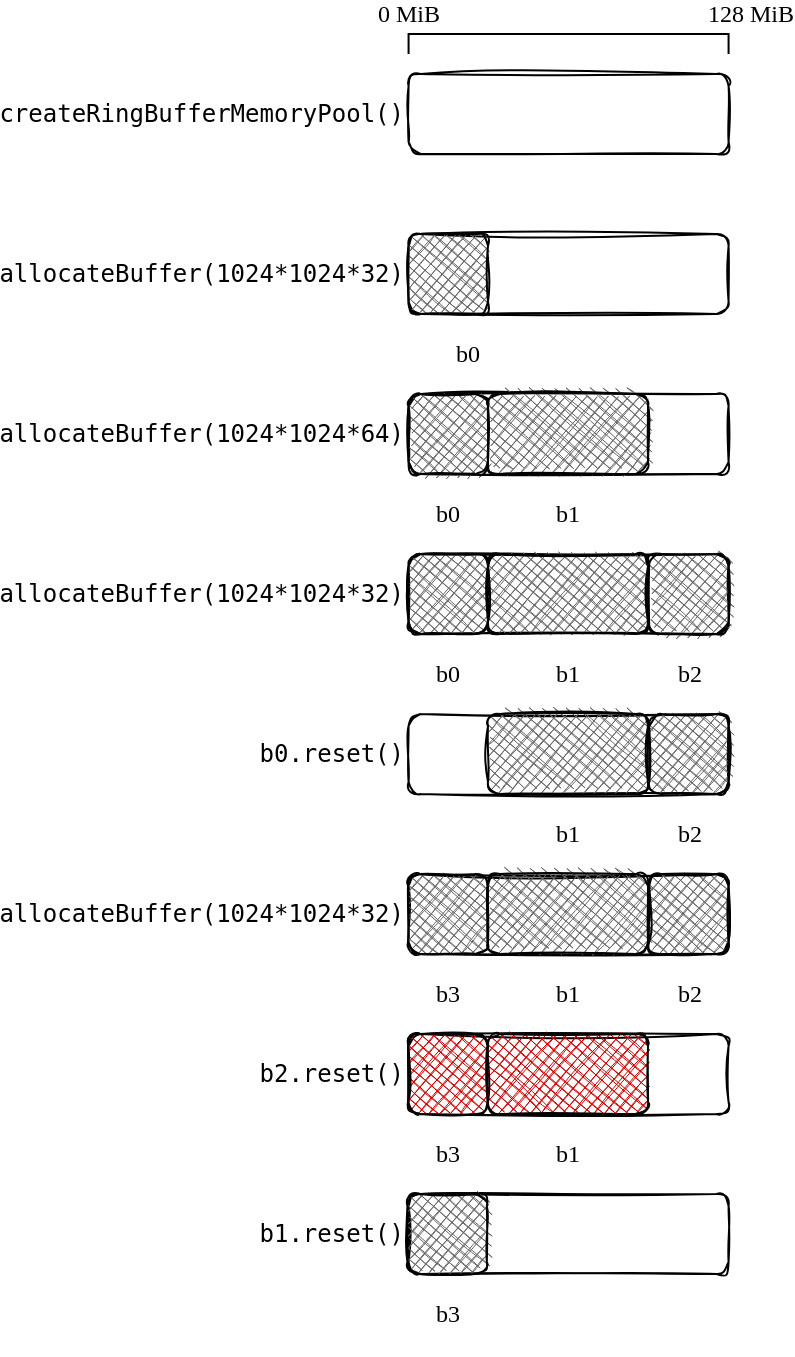 <mxfile>
    <diagram id="UibdG1P6iw8BnFFcsrGG" name="Page-1">
        <mxGraphModel dx="1640" dy="943" grid="1" gridSize="10" guides="1" tooltips="1" connect="1" arrows="1" fold="1" page="1" pageScale="1" pageWidth="850" pageHeight="1100" math="0" shadow="0">
            <root>
                <mxCell id="0"/>
                <mxCell id="1" parent="0"/>
                <mxCell id="2" value="" style="rounded=1;whiteSpace=wrap;html=1;fontFamily=Lucida Console;align=right;shadow=0;sketch=1;fillStyle=cross-hatch;fillColor=none;" parent="1" vertex="1">
                    <mxGeometry x="0.29" y="40" width="160" height="40" as="geometry"/>
                </mxCell>
                <mxCell id="30" value="" style="endArrow=none;html=1;rounded=0;" parent="1" edge="1">
                    <mxGeometry width="50" height="50" relative="1" as="geometry">
                        <mxPoint x="0.29" y="30" as="sourcePoint"/>
                        <mxPoint x="160.29" y="30" as="targetPoint"/>
                        <Array as="points">
                            <mxPoint x="0.29" y="20"/>
                            <mxPoint x="160.29" y="20"/>
                        </Array>
                    </mxGeometry>
                </mxCell>
                <mxCell id="31" value="128 MiB" style="edgeLabel;html=1;align=center;verticalAlign=middle;resizable=0;points=[];fontFamily=Lucida Console;fontSize=12;" parent="30" vertex="1" connectable="0">
                    <mxGeometry x="0.778" y="1" relative="1" as="geometry">
                        <mxPoint x="20" y="-9" as="offset"/>
                    </mxGeometry>
                </mxCell>
                <mxCell id="32" value="0 MiB" style="edgeLabel;html=1;align=center;verticalAlign=middle;resizable=0;points=[];fontFamily=Lucida Console;fontSize=12;" parent="30" vertex="1" connectable="0">
                    <mxGeometry x="-0.714" y="2" relative="1" as="geometry">
                        <mxPoint x="-16" y="-8" as="offset"/>
                    </mxGeometry>
                </mxCell>
                <mxCell id="36" value="" style="rounded=1;whiteSpace=wrap;html=1;fontFamily=Lucida Console;align=right;shadow=0;sketch=1;fillStyle=cross-hatch;fillColor=none;" parent="1" vertex="1">
                    <mxGeometry x="0.29" y="120" width="160" height="40" as="geometry"/>
                </mxCell>
                <mxCell id="37" value="" style="rounded=1;whiteSpace=wrap;html=1;fontFamily=Lucida Console;align=right;shadow=0;sketch=1;fillStyle=cross-hatch;fillColor=#666666;" parent="1" vertex="1">
                    <mxGeometry x="0.29" y="120" width="39.71" height="40" as="geometry"/>
                </mxCell>
                <mxCell id="43" value="b0" style="rounded=0;whiteSpace=wrap;html=1;fontFamily=Lucida Console;align=center;strokeColor=none;fillColor=none;fontSize=12;" parent="1" vertex="1">
                    <mxGeometry x="0.29" y="160" width="60" height="40" as="geometry"/>
                </mxCell>
                <mxCell id="48" value="" style="rounded=1;whiteSpace=wrap;html=1;fontFamily=Lucida Console;align=right;shadow=0;sketch=1;fillStyle=cross-hatch;fillColor=none;" parent="1" vertex="1">
                    <mxGeometry x="0.29" y="200" width="160" height="40" as="geometry"/>
                </mxCell>
                <mxCell id="49" value="" style="rounded=1;whiteSpace=wrap;html=1;fontFamily=Lucida Console;align=right;shadow=0;sketch=1;fillStyle=cross-hatch;fillColor=#666666;" parent="1" vertex="1">
                    <mxGeometry x="0.29" y="200" width="39.71" height="40" as="geometry"/>
                </mxCell>
                <mxCell id="50" value="" style="rounded=1;whiteSpace=wrap;html=1;fontFamily=Lucida Console;align=right;shadow=0;sketch=1;fillStyle=cross-hatch;fillColor=#666666;" parent="1" vertex="1">
                    <mxGeometry x="40" y="200" width="80" height="40" as="geometry"/>
                </mxCell>
                <mxCell id="55" value="b0" style="rounded=0;whiteSpace=wrap;html=1;fontFamily=Lucida Console;align=center;strokeColor=none;fillColor=none;fontSize=12;" parent="1" vertex="1">
                    <mxGeometry x="0.29" y="240" width="39.71" height="40" as="geometry"/>
                </mxCell>
                <mxCell id="56" value="b1" style="rounded=0;whiteSpace=wrap;html=1;fontFamily=Lucida Console;align=center;strokeColor=none;fillColor=none;fontSize=12;" parent="1" vertex="1">
                    <mxGeometry x="40" y="240" width="80" height="40" as="geometry"/>
                </mxCell>
                <mxCell id="60" value="" style="rounded=1;whiteSpace=wrap;html=1;fontFamily=Lucida Console;align=right;shadow=0;sketch=1;fillStyle=cross-hatch;fillColor=none;" parent="1" vertex="1">
                    <mxGeometry x="0.29" y="280" width="160" height="40" as="geometry"/>
                </mxCell>
                <mxCell id="72" value="" style="rounded=1;whiteSpace=wrap;html=1;fontFamily=Lucida Console;align=right;shadow=0;sketch=1;fillStyle=cross-hatch;fillColor=none;" parent="1" vertex="1">
                    <mxGeometry x="0.29" y="360" width="160" height="40" as="geometry"/>
                </mxCell>
                <mxCell id="84" value="" style="rounded=1;whiteSpace=wrap;html=1;fontFamily=Lucida Console;align=right;shadow=0;sketch=1;fillStyle=cross-hatch;fillColor=none;" parent="1" vertex="1">
                    <mxGeometry x="0.29" y="440" width="160" height="40" as="geometry"/>
                </mxCell>
                <mxCell id="96" value="" style="rounded=1;whiteSpace=wrap;html=1;fontFamily=Lucida Console;align=right;shadow=0;sketch=1;fillStyle=cross-hatch;fillColor=none;" parent="1" vertex="1">
                    <mxGeometry x="0.29" y="600" width="160" height="40" as="geometry"/>
                </mxCell>
                <mxCell id="97" value="&lt;pre&gt;&lt;span class=&quot;n&quot;&gt;createRingBufferMemoryPool()&lt;/span&gt;&lt;span class=&quot;p&quot;&gt;&lt;/span&gt;&lt;/pre&gt;" style="rounded=0;whiteSpace=wrap;html=1;fontFamily=Lucida Console;align=right;strokeColor=none;fillColor=none;fontSize=12;" parent="1" vertex="1">
                    <mxGeometry x="-200" y="40" width="200" height="40" as="geometry"/>
                </mxCell>
                <mxCell id="98" value="&lt;pre&gt;&lt;span class=&quot;n&quot;&gt;allocateBuffer(1024*1024*32)&lt;/span&gt;&lt;span class=&quot;p&quot;&gt;&lt;/span&gt;&lt;/pre&gt;" style="rounded=0;whiteSpace=wrap;html=1;fontFamily=Lucida Console;align=right;strokeColor=none;fillColor=none;fontSize=12;" parent="1" vertex="1">
                    <mxGeometry x="-200" y="120" width="200" height="40" as="geometry"/>
                </mxCell>
                <mxCell id="99" value="&lt;pre&gt;&lt;span class=&quot;n&quot;&gt;allocateBuffer(1024*1024*64)&lt;/span&gt;&lt;span class=&quot;p&quot;&gt;&lt;/span&gt;&lt;/pre&gt;" style="rounded=0;whiteSpace=wrap;html=1;fontFamily=Lucida Console;align=right;strokeColor=none;fillColor=none;fontSize=12;" parent="1" vertex="1">
                    <mxGeometry x="-200" y="200" width="200" height="40" as="geometry"/>
                </mxCell>
                <mxCell id="100" value="&lt;pre&gt;&lt;span class=&quot;n&quot;&gt;allocateBuffer(1024*1024*32)&lt;/span&gt;&lt;span class=&quot;p&quot;&gt;&lt;/span&gt;&lt;/pre&gt;" style="rounded=0;whiteSpace=wrap;html=1;fontFamily=Lucida Console;align=right;strokeColor=none;fillColor=none;fontSize=12;" parent="1" vertex="1">
                    <mxGeometry x="-200" y="280" width="200" height="40" as="geometry"/>
                </mxCell>
                <mxCell id="101" value="&lt;pre&gt;&lt;span class=&quot;n&quot;&gt;b0.reset()&lt;/span&gt;&lt;span class=&quot;p&quot;&gt;&lt;/span&gt;&lt;/pre&gt;" style="rounded=0;whiteSpace=wrap;html=1;fontFamily=Lucida Console;align=right;strokeColor=none;fillColor=none;fontSize=12;" parent="1" vertex="1">
                    <mxGeometry x="-200" y="360" width="200" height="40" as="geometry"/>
                </mxCell>
                <mxCell id="102" value="&lt;pre style=&quot;border-color: var(--border-color);&quot;&gt;&lt;span style=&quot;border-color: var(--border-color);&quot; class=&quot;n&quot;&gt;allocateBuffer(1024*1024*32)&lt;/span&gt;&lt;/pre&gt;" style="rounded=0;whiteSpace=wrap;html=1;fontFamily=Lucida Console;align=right;strokeColor=none;fillColor=none;fontSize=12;" parent="1" vertex="1">
                    <mxGeometry x="-200" y="440" width="200" height="40" as="geometry"/>
                </mxCell>
                <mxCell id="103" value="&lt;pre&gt;&lt;span class=&quot;n&quot;&gt;b1.reset()&lt;/span&gt;&lt;span class=&quot;p&quot;&gt;&lt;/span&gt;&lt;/pre&gt;" style="rounded=0;whiteSpace=wrap;html=1;fontFamily=Lucida Console;align=right;strokeColor=none;fillColor=none;fontSize=12;" parent="1" vertex="1">
                    <mxGeometry x="-199.71" y="600" width="200" height="40" as="geometry"/>
                </mxCell>
                <mxCell id="104" value="" style="rounded=1;whiteSpace=wrap;html=1;fontFamily=Lucida Console;align=right;shadow=0;sketch=1;fillStyle=cross-hatch;fillColor=none;" parent="1" vertex="1">
                    <mxGeometry x="0.29" y="520" width="160" height="40" as="geometry"/>
                </mxCell>
                <mxCell id="116" value="&lt;pre&gt;&lt;span class=&quot;n&quot;&gt;b2.reset()&lt;/span&gt;&lt;span class=&quot;p&quot;&gt;&lt;/span&gt;&lt;/pre&gt;" style="rounded=0;whiteSpace=wrap;html=1;fontFamily=Lucida Console;align=right;strokeColor=none;fillColor=none;fontSize=12;" parent="1" vertex="1">
                    <mxGeometry x="-200" y="520" width="200" height="40" as="geometry"/>
                </mxCell>
                <mxCell id="117" value="" style="rounded=1;whiteSpace=wrap;html=1;fontFamily=Lucida Console;align=right;shadow=0;sketch=1;fillStyle=cross-hatch;fillColor=#666666;" vertex="1" parent="1">
                    <mxGeometry x="0.29" y="280" width="39.71" height="40" as="geometry"/>
                </mxCell>
                <mxCell id="118" value="" style="rounded=1;whiteSpace=wrap;html=1;fontFamily=Lucida Console;align=right;shadow=0;sketch=1;fillStyle=cross-hatch;fillColor=#666666;" vertex="1" parent="1">
                    <mxGeometry x="40" y="280" width="80" height="40" as="geometry"/>
                </mxCell>
                <mxCell id="119" value="b0" style="rounded=0;whiteSpace=wrap;html=1;fontFamily=Lucida Console;align=center;strokeColor=none;fillColor=none;fontSize=12;" vertex="1" parent="1">
                    <mxGeometry x="0.29" y="320" width="39.71" height="40" as="geometry"/>
                </mxCell>
                <mxCell id="120" value="b1" style="rounded=0;whiteSpace=wrap;html=1;fontFamily=Lucida Console;align=center;strokeColor=none;fillColor=none;fontSize=12;" vertex="1" parent="1">
                    <mxGeometry x="40" y="320" width="80" height="40" as="geometry"/>
                </mxCell>
                <mxCell id="121" value="" style="rounded=1;whiteSpace=wrap;html=1;fontFamily=Lucida Console;align=right;shadow=0;sketch=1;fillStyle=cross-hatch;fillColor=#666666;" vertex="1" parent="1">
                    <mxGeometry x="120.58" y="280" width="39.71" height="40" as="geometry"/>
                </mxCell>
                <mxCell id="122" value="b2" style="rounded=0;whiteSpace=wrap;html=1;fontFamily=Lucida Console;align=center;strokeColor=none;fillColor=none;fontSize=12;" vertex="1" parent="1">
                    <mxGeometry x="120.58" y="320" width="39.71" height="40" as="geometry"/>
                </mxCell>
                <mxCell id="123" value="" style="rounded=1;whiteSpace=wrap;html=1;fontFamily=Lucida Console;align=right;shadow=0;sketch=1;fillStyle=cross-hatch;fillColor=#666666;" vertex="1" parent="1">
                    <mxGeometry x="40" y="360" width="80" height="40" as="geometry"/>
                </mxCell>
                <mxCell id="124" value="b1" style="rounded=0;whiteSpace=wrap;html=1;fontFamily=Lucida Console;align=center;strokeColor=none;fillColor=none;fontSize=12;" vertex="1" parent="1">
                    <mxGeometry x="40" y="400" width="80" height="40" as="geometry"/>
                </mxCell>
                <mxCell id="125" value="" style="rounded=1;whiteSpace=wrap;html=1;fontFamily=Lucida Console;align=right;shadow=0;sketch=1;fillStyle=cross-hatch;fillColor=#666666;" vertex="1" parent="1">
                    <mxGeometry x="120.58" y="360" width="39.71" height="40" as="geometry"/>
                </mxCell>
                <mxCell id="126" value="b2" style="rounded=0;whiteSpace=wrap;html=1;fontFamily=Lucida Console;align=center;strokeColor=none;fillColor=none;fontSize=12;" vertex="1" parent="1">
                    <mxGeometry x="120.58" y="400" width="39.71" height="40" as="geometry"/>
                </mxCell>
                <mxCell id="127" value="" style="rounded=1;whiteSpace=wrap;html=1;fontFamily=Lucida Console;align=right;shadow=0;sketch=1;fillStyle=cross-hatch;fillColor=#666666;" vertex="1" parent="1">
                    <mxGeometry x="40" y="440" width="80" height="40" as="geometry"/>
                </mxCell>
                <mxCell id="128" value="b1" style="rounded=0;whiteSpace=wrap;html=1;fontFamily=Lucida Console;align=center;strokeColor=none;fillColor=none;fontSize=12;" vertex="1" parent="1">
                    <mxGeometry x="40" y="480" width="80" height="40" as="geometry"/>
                </mxCell>
                <mxCell id="129" value="" style="rounded=1;whiteSpace=wrap;html=1;fontFamily=Lucida Console;align=right;shadow=0;sketch=1;fillStyle=cross-hatch;fillColor=#666666;" vertex="1" parent="1">
                    <mxGeometry x="120.58" y="440" width="39.71" height="40" as="geometry"/>
                </mxCell>
                <mxCell id="130" value="b2" style="rounded=0;whiteSpace=wrap;html=1;fontFamily=Lucida Console;align=center;strokeColor=none;fillColor=none;fontSize=12;" vertex="1" parent="1">
                    <mxGeometry x="120.58" y="480" width="39.71" height="40" as="geometry"/>
                </mxCell>
                <mxCell id="131" value="b3" style="rounded=0;whiteSpace=wrap;html=1;fontFamily=Lucida Console;align=center;strokeColor=none;fillColor=none;fontSize=12;" vertex="1" parent="1">
                    <mxGeometry x="0.29" y="480" width="39.71" height="40" as="geometry"/>
                </mxCell>
                <mxCell id="132" value="" style="rounded=1;whiteSpace=wrap;html=1;fontFamily=Lucida Console;align=right;shadow=0;sketch=1;fillStyle=cross-hatch;fillColor=#666666;" vertex="1" parent="1">
                    <mxGeometry y="440" width="39.71" height="40" as="geometry"/>
                </mxCell>
                <mxCell id="133" value="" style="rounded=1;whiteSpace=wrap;html=1;fontFamily=Lucida Console;align=right;shadow=0;sketch=1;fillStyle=cross-hatch;fillColor=#CC0000;" vertex="1" parent="1">
                    <mxGeometry x="40" y="520" width="80" height="40" as="geometry"/>
                </mxCell>
                <mxCell id="134" value="b1" style="rounded=0;whiteSpace=wrap;html=1;fontFamily=Lucida Console;align=center;strokeColor=none;fillColor=none;fontSize=12;" vertex="1" parent="1">
                    <mxGeometry x="40" y="560" width="80" height="40" as="geometry"/>
                </mxCell>
                <mxCell id="135" value="b3" style="rounded=0;whiteSpace=wrap;html=1;fontFamily=Lucida Console;align=center;strokeColor=none;fillColor=none;fontSize=12;" vertex="1" parent="1">
                    <mxGeometry x="0.29" y="560" width="39.71" height="40" as="geometry"/>
                </mxCell>
                <mxCell id="136" value="" style="rounded=1;whiteSpace=wrap;html=1;fontFamily=Lucida Console;align=right;shadow=0;sketch=1;fillStyle=cross-hatch;fillColor=#CC0000;" vertex="1" parent="1">
                    <mxGeometry y="520" width="39.71" height="40" as="geometry"/>
                </mxCell>
                <mxCell id="137" value="b3" style="rounded=0;whiteSpace=wrap;html=1;fontFamily=Lucida Console;align=center;strokeColor=none;fillColor=none;fontSize=12;" vertex="1" parent="1">
                    <mxGeometry x="2.132e-14" y="640" width="39.71" height="40" as="geometry"/>
                </mxCell>
                <mxCell id="138" value="" style="rounded=1;whiteSpace=wrap;html=1;fontFamily=Lucida Console;align=right;shadow=0;sketch=1;fillStyle=cross-hatch;fillColor=#666666;" vertex="1" parent="1">
                    <mxGeometry x="-0.29" y="600" width="39.71" height="40" as="geometry"/>
                </mxCell>
            </root>
        </mxGraphModel>
    </diagram>
</mxfile>